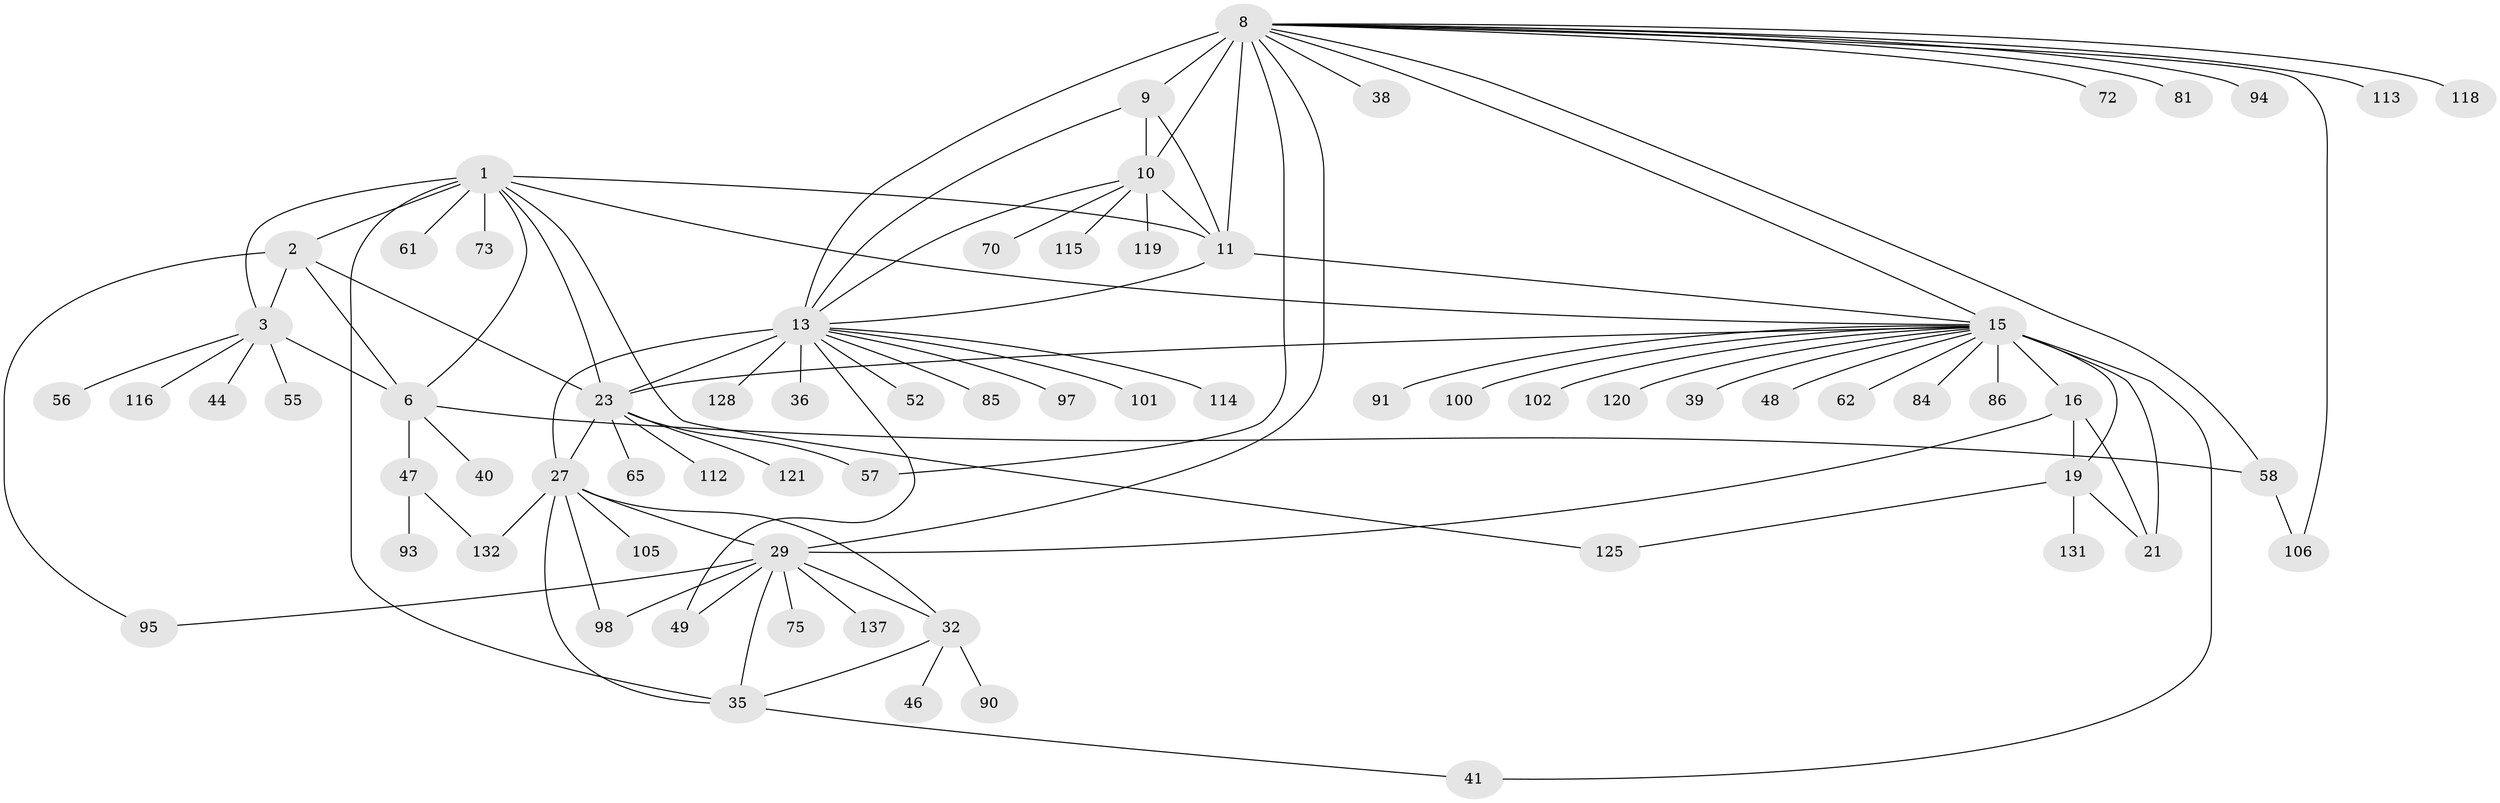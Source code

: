 // original degree distribution, {8: 0.02857142857142857, 11: 0.02857142857142857, 10: 0.06428571428571428, 9: 0.05, 7: 0.05, 6: 0.007142857142857143, 15: 0.014285714285714285, 12: 0.007142857142857143, 1: 0.5714285714285714, 3: 0.04285714285714286, 2: 0.12857142857142856, 4: 0.007142857142857143}
// Generated by graph-tools (version 1.1) at 2025/16/03/09/25 04:16:05]
// undirected, 70 vertices, 102 edges
graph export_dot {
graph [start="1"]
  node [color=gray90,style=filled];
  1 [super="+4"];
  2 [super="+51+122+54+5"];
  3;
  6 [super="+69+7"];
  8 [super="+37+43+12"];
  9;
  10 [super="+136"];
  11 [super="+67+64+127"];
  13 [super="+22+135+78+74+53"];
  15 [super="+138+123+18+111+17"];
  16 [super="+110+76"];
  19 [super="+107+109"];
  21 [super="+80"];
  23 [super="+24+63+83+28+26+50"];
  27 [super="+31"];
  29 [super="+66+117+30+87+33"];
  32;
  35 [super="+79"];
  36;
  38;
  39;
  40 [super="+103"];
  41;
  44;
  46;
  47 [super="+68"];
  48;
  49;
  52 [super="+59"];
  55;
  56;
  57;
  58;
  61;
  62 [super="+130"];
  65;
  70;
  72;
  73;
  75;
  81;
  84;
  85 [super="+99"];
  86;
  90;
  91;
  93;
  94;
  95;
  97;
  98 [super="+139"];
  100;
  101;
  102;
  105;
  106;
  112;
  113;
  114;
  115;
  116;
  118;
  119;
  120;
  121;
  125;
  128;
  131;
  132 [super="+134"];
  137;
  1 -- 2 [weight=4];
  1 -- 3 [weight=2];
  1 -- 6 [weight=4];
  1 -- 11;
  1 -- 35;
  1 -- 73;
  1 -- 15;
  1 -- 61;
  1 -- 125;
  1 -- 23;
  2 -- 3 [weight=2];
  2 -- 6 [weight=4];
  2 -- 95;
  2 -- 23;
  3 -- 6 [weight=2];
  3 -- 44;
  3 -- 55;
  3 -- 56;
  3 -- 116;
  6 -- 40;
  6 -- 47;
  6 -- 58;
  8 -- 9 [weight=3];
  8 -- 10 [weight=3];
  8 -- 11 [weight=3];
  8 -- 13 [weight=3];
  8 -- 57;
  8 -- 72;
  8 -- 81;
  8 -- 118;
  8 -- 15;
  8 -- 38;
  8 -- 106;
  8 -- 113;
  8 -- 58;
  8 -- 29;
  8 -- 94;
  9 -- 10;
  9 -- 11;
  9 -- 13;
  10 -- 11;
  10 -- 13;
  10 -- 70;
  10 -- 115;
  10 -- 119;
  11 -- 13;
  11 -- 15;
  13 -- 36;
  13 -- 49;
  13 -- 97;
  13 -- 114;
  13 -- 128;
  13 -- 101;
  13 -- 52;
  13 -- 85;
  13 -- 23 [weight=8];
  13 -- 27 [weight=2];
  15 -- 16 [weight=4];
  15 -- 19 [weight=4];
  15 -- 21 [weight=4];
  15 -- 120;
  15 -- 39;
  15 -- 86;
  15 -- 62;
  15 -- 100;
  15 -- 102;
  15 -- 41;
  15 -- 48;
  15 -- 84;
  15 -- 23 [weight=2];
  15 -- 91;
  16 -- 19;
  16 -- 21;
  16 -- 29;
  19 -- 21;
  19 -- 125;
  19 -- 131;
  23 -- 27 [weight=4];
  23 -- 65;
  23 -- 57;
  23 -- 112;
  23 -- 121;
  27 -- 105;
  27 -- 98;
  27 -- 32;
  27 -- 35;
  27 -- 132;
  27 -- 29 [weight=4];
  29 -- 32 [weight=4];
  29 -- 35 [weight=4];
  29 -- 75;
  29 -- 137;
  29 -- 49;
  29 -- 98;
  29 -- 95;
  32 -- 35;
  32 -- 46;
  32 -- 90;
  35 -- 41;
  47 -- 93;
  47 -- 132;
  58 -- 106;
}
